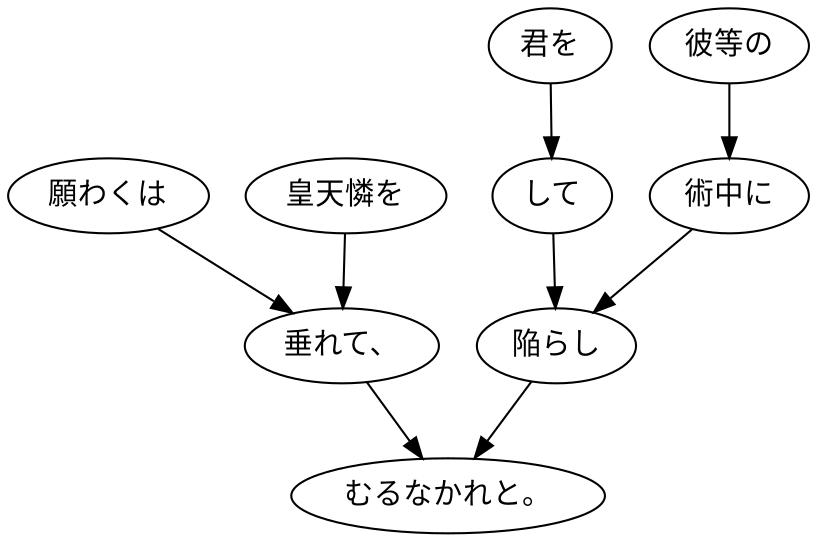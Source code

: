 digraph graph8907 {
	node0 [label="願わくは"];
	node1 [label="皇天憐を"];
	node2 [label="垂れて、"];
	node3 [label="君を"];
	node4 [label="して"];
	node5 [label="彼等の"];
	node6 [label="術中に"];
	node7 [label="陥らし"];
	node8 [label="むるなかれと。"];
	node0 -> node2;
	node1 -> node2;
	node2 -> node8;
	node3 -> node4;
	node4 -> node7;
	node5 -> node6;
	node6 -> node7;
	node7 -> node8;
}

